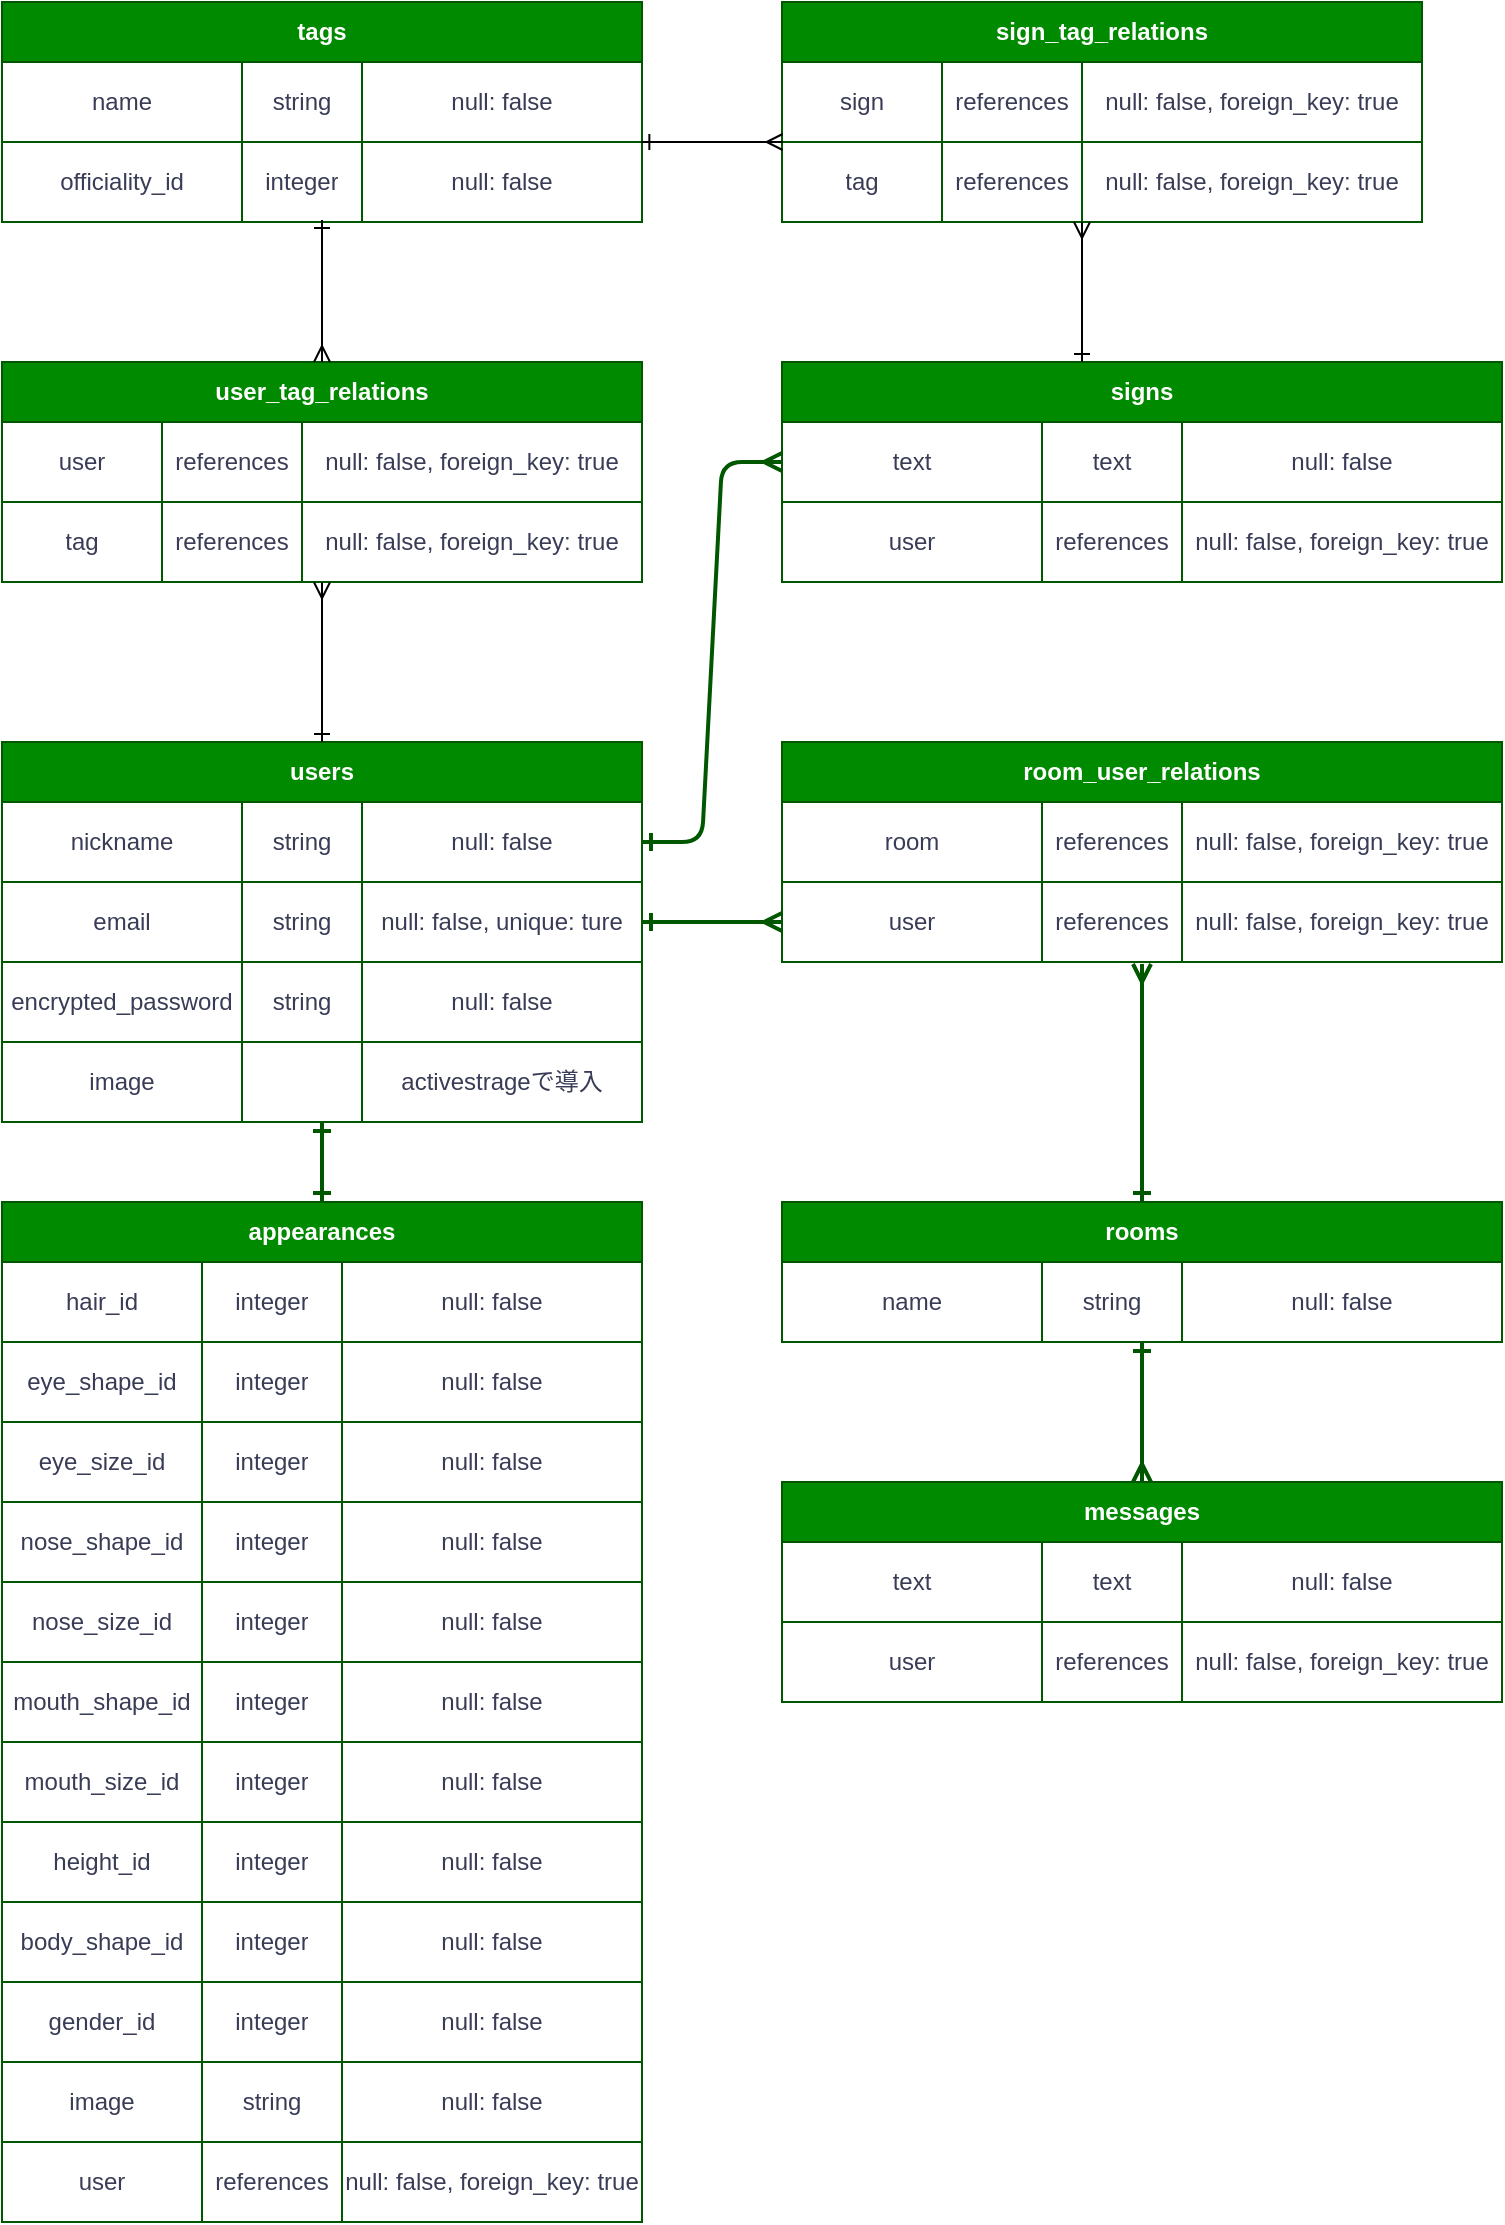<mxfile>
    <diagram id="CSPnRHxPmD9Z4rt4jlzJ" name="ページ1">
        <mxGraphModel dx="383" dy="226" grid="1" gridSize="10" guides="1" tooltips="1" connect="1" arrows="1" fold="1" page="1" pageScale="1" pageWidth="1654" pageHeight="1169" background="#FFFFFF" math="0" shadow="0">
            <root>
                <mxCell id="0"/>
                <mxCell id="1" parent="0"/>
                <mxCell id="2" value="users" style="shape=table;html=1;whiteSpace=wrap;startSize=30;container=1;collapsible=0;childLayout=tableLayout;fontStyle=1;align=center;strokeColor=#005700;fontColor=#ffffff;labelBackgroundColor=none;fillColor=#008a00;" parent="1" vertex="1">
                    <mxGeometry x="420" y="390" width="320" height="190" as="geometry"/>
                </mxCell>
                <mxCell id="3" style="shape=partialRectangle;html=1;whiteSpace=wrap;collapsible=0;dropTarget=0;pointerEvents=0;fillColor=none;top=0;left=0;bottom=0;right=0;points=[[0,0.5],[1,0.5]];portConstraint=eastwest;fontColor=#393C56;strokeColor=#E07A5F;labelBackgroundColor=none;" parent="2" vertex="1">
                    <mxGeometry y="30" width="320" height="40" as="geometry"/>
                </mxCell>
                <mxCell id="4" value="nickname" style="shape=partialRectangle;html=1;whiteSpace=wrap;connectable=0;fillColor=none;top=0;left=0;bottom=0;right=0;overflow=hidden;fontColor=#393C56;strokeColor=#E07A5F;labelBackgroundColor=none;" parent="3" vertex="1">
                    <mxGeometry width="120" height="40" as="geometry"/>
                </mxCell>
                <mxCell id="5" value="string" style="shape=partialRectangle;html=1;whiteSpace=wrap;connectable=0;fillColor=none;top=0;left=0;bottom=0;right=0;overflow=hidden;fontColor=#393C56;strokeColor=#E07A5F;labelBackgroundColor=none;" parent="3" vertex="1">
                    <mxGeometry x="120" width="60" height="40" as="geometry"/>
                </mxCell>
                <mxCell id="6" value="null: false" style="shape=partialRectangle;html=1;whiteSpace=wrap;connectable=0;fillColor=none;top=0;left=0;bottom=0;right=0;overflow=hidden;fontColor=#393C56;strokeColor=#E07A5F;labelBackgroundColor=none;" parent="3" vertex="1">
                    <mxGeometry x="180" width="140" height="40" as="geometry"/>
                </mxCell>
                <mxCell id="7" value="" style="shape=partialRectangle;html=1;whiteSpace=wrap;collapsible=0;dropTarget=0;pointerEvents=0;fillColor=none;top=0;left=0;bottom=0;right=0;points=[[0,0.5],[1,0.5]];portConstraint=eastwest;fontColor=#393C56;strokeColor=#E07A5F;labelBackgroundColor=none;" parent="2" vertex="1">
                    <mxGeometry y="70" width="320" height="40" as="geometry"/>
                </mxCell>
                <mxCell id="8" value="email" style="shape=partialRectangle;html=1;whiteSpace=wrap;connectable=0;fillColor=none;top=0;left=0;bottom=0;right=0;overflow=hidden;fontColor=#393C56;strokeColor=#E07A5F;labelBackgroundColor=none;" parent="7" vertex="1">
                    <mxGeometry width="120" height="40" as="geometry"/>
                </mxCell>
                <mxCell id="9" value="string" style="shape=partialRectangle;html=1;whiteSpace=wrap;connectable=0;fillColor=none;top=0;left=0;bottom=0;right=0;overflow=hidden;fontColor=#393C56;strokeColor=#E07A5F;labelBackgroundColor=none;" parent="7" vertex="1">
                    <mxGeometry x="120" width="60" height="40" as="geometry"/>
                </mxCell>
                <mxCell id="10" value="null: false, unique: ture" style="shape=partialRectangle;html=1;whiteSpace=wrap;connectable=0;fillColor=none;top=0;left=0;bottom=0;right=0;overflow=hidden;fontColor=#393C56;strokeColor=#E07A5F;labelBackgroundColor=none;" parent="7" vertex="1">
                    <mxGeometry x="180" width="140" height="40" as="geometry"/>
                </mxCell>
                <mxCell id="11" value="" style="shape=partialRectangle;html=1;whiteSpace=wrap;collapsible=0;dropTarget=0;pointerEvents=0;fillColor=none;top=0;left=0;bottom=0;right=0;points=[[0,0.5],[1,0.5]];portConstraint=eastwest;fontColor=#393C56;strokeColor=#E07A5F;labelBackgroundColor=none;" parent="2" vertex="1">
                    <mxGeometry y="110" width="320" height="40" as="geometry"/>
                </mxCell>
                <mxCell id="12" value="encrypted_password" style="shape=partialRectangle;html=1;whiteSpace=wrap;connectable=0;fillColor=none;top=0;left=0;bottom=0;right=0;overflow=hidden;fontColor=#393C56;strokeColor=#E07A5F;labelBackgroundColor=none;" parent="11" vertex="1">
                    <mxGeometry width="120" height="40" as="geometry"/>
                </mxCell>
                <mxCell id="13" value="string" style="shape=partialRectangle;html=1;whiteSpace=wrap;connectable=0;fillColor=none;top=0;left=0;bottom=0;right=0;overflow=hidden;fontColor=#393C56;strokeColor=#E07A5F;labelBackgroundColor=none;" parent="11" vertex="1">
                    <mxGeometry x="120" width="60" height="40" as="geometry"/>
                </mxCell>
                <mxCell id="14" value="null: false" style="shape=partialRectangle;html=1;whiteSpace=wrap;connectable=0;fillColor=none;top=0;left=0;bottom=0;right=0;overflow=hidden;fontColor=#393C56;strokeColor=#E07A5F;labelBackgroundColor=none;" parent="11" vertex="1">
                    <mxGeometry x="180" width="140" height="40" as="geometry"/>
                </mxCell>
                <mxCell id="160" style="shape=partialRectangle;html=1;whiteSpace=wrap;collapsible=0;dropTarget=0;pointerEvents=0;fillColor=none;top=0;left=0;bottom=0;right=0;points=[[0,0.5],[1,0.5]];portConstraint=eastwest;fontColor=#393C56;strokeColor=#E07A5F;labelBackgroundColor=none;" parent="2" vertex="1">
                    <mxGeometry y="150" width="320" height="40" as="geometry"/>
                </mxCell>
                <mxCell id="161" value="image" style="shape=partialRectangle;html=1;whiteSpace=wrap;connectable=0;fillColor=none;top=0;left=0;bottom=0;right=0;overflow=hidden;fontColor=#393C56;strokeColor=#E07A5F;labelBackgroundColor=none;" parent="160" vertex="1">
                    <mxGeometry width="120" height="40" as="geometry"/>
                </mxCell>
                <mxCell id="162" style="shape=partialRectangle;html=1;whiteSpace=wrap;connectable=0;fillColor=none;top=0;left=0;bottom=0;right=0;overflow=hidden;fontColor=#393C56;strokeColor=#E07A5F;labelBackgroundColor=none;" parent="160" vertex="1">
                    <mxGeometry x="120" width="60" height="40" as="geometry"/>
                </mxCell>
                <mxCell id="163" value="activestrageで導入" style="shape=partialRectangle;html=1;whiteSpace=wrap;connectable=0;fillColor=none;top=0;left=0;bottom=0;right=0;overflow=hidden;fontColor=#393C56;strokeColor=#E07A5F;labelBackgroundColor=none;" parent="160" vertex="1">
                    <mxGeometry x="180" width="140" height="40" as="geometry"/>
                </mxCell>
                <mxCell id="40" value="signs" style="shape=table;html=1;whiteSpace=wrap;startSize=30;container=1;collapsible=0;childLayout=tableLayout;fontStyle=1;align=center;strokeColor=#005700;fontColor=#ffffff;labelBackgroundColor=none;fillColor=#008a00;" parent="1" vertex="1">
                    <mxGeometry x="810" y="200" width="360" height="110.0" as="geometry"/>
                </mxCell>
                <mxCell id="69" style="shape=partialRectangle;html=1;whiteSpace=wrap;collapsible=0;dropTarget=0;pointerEvents=0;fillColor=none;top=0;left=0;bottom=0;right=0;points=[[0,0.5],[1,0.5]];portConstraint=eastwest;fontColor=#393C56;strokeColor=#E07A5F;labelBackgroundColor=none;" parent="40" vertex="1">
                    <mxGeometry y="30" width="360" height="40" as="geometry"/>
                </mxCell>
                <mxCell id="70" value="text" style="shape=partialRectangle;html=1;whiteSpace=wrap;connectable=0;fillColor=none;top=0;left=0;bottom=0;right=0;overflow=hidden;fontColor=#393C56;strokeColor=#E07A5F;labelBackgroundColor=none;" parent="69" vertex="1">
                    <mxGeometry width="130" height="40" as="geometry"/>
                </mxCell>
                <mxCell id="71" value="text" style="shape=partialRectangle;html=1;whiteSpace=wrap;connectable=0;fillColor=none;top=0;left=0;bottom=0;right=0;overflow=hidden;fontColor=#393C56;strokeColor=#E07A5F;labelBackgroundColor=none;" parent="69" vertex="1">
                    <mxGeometry x="130" width="70" height="40" as="geometry"/>
                </mxCell>
                <mxCell id="72" value="&lt;span&gt;null: false&lt;/span&gt;" style="shape=partialRectangle;html=1;whiteSpace=wrap;connectable=0;fillColor=none;top=0;left=0;bottom=0;right=0;overflow=hidden;fontColor=#393C56;strokeColor=#E07A5F;labelBackgroundColor=none;" parent="69" vertex="1">
                    <mxGeometry x="200" width="160" height="40" as="geometry"/>
                </mxCell>
                <mxCell id="147" style="shape=partialRectangle;html=1;whiteSpace=wrap;collapsible=0;dropTarget=0;pointerEvents=0;fillColor=none;top=0;left=0;bottom=0;right=0;points=[[0,0.5],[1,0.5]];portConstraint=eastwest;fontColor=#393C56;strokeColor=#E07A5F;labelBackgroundColor=none;" parent="40" vertex="1">
                    <mxGeometry y="70" width="360" height="40" as="geometry"/>
                </mxCell>
                <mxCell id="148" value="user" style="shape=partialRectangle;html=1;whiteSpace=wrap;connectable=0;fillColor=none;top=0;left=0;bottom=0;right=0;overflow=hidden;fontColor=#393C56;strokeColor=#E07A5F;labelBackgroundColor=none;" parent="147" vertex="1">
                    <mxGeometry width="130" height="40" as="geometry"/>
                </mxCell>
                <mxCell id="149" value="references" style="shape=partialRectangle;html=1;whiteSpace=wrap;connectable=0;fillColor=none;top=0;left=0;bottom=0;right=0;overflow=hidden;fontColor=#393C56;strokeColor=#E07A5F;labelBackgroundColor=none;" parent="147" vertex="1">
                    <mxGeometry x="130" width="70" height="40" as="geometry"/>
                </mxCell>
                <mxCell id="150" value="null: false, foreign_key: true" style="shape=partialRectangle;html=1;whiteSpace=wrap;connectable=0;fillColor=none;top=0;left=0;bottom=0;right=0;overflow=hidden;fontColor=#393C56;strokeColor=#E07A5F;labelBackgroundColor=none;" parent="147" vertex="1">
                    <mxGeometry x="200" width="160" height="40" as="geometry"/>
                </mxCell>
                <mxCell id="156" value="" style="edgeStyle=entityRelationEdgeStyle;fontSize=12;html=1;endArrow=ERmany;fontColor=#000000;strokeColor=#005700;fillColor=#008a00;strokeWidth=2;startArrow=ERone;startFill=0;entryX=0;entryY=0.5;entryDx=0;entryDy=0;exitX=1;exitY=0.5;exitDx=0;exitDy=0;" parent="1" source="3" target="69" edge="1">
                    <mxGeometry width="100" height="100" relative="1" as="geometry">
                        <mxPoint x="739" y="270" as="sourcePoint"/>
                        <mxPoint x="820" y="270" as="targetPoint"/>
                    </mxGeometry>
                </mxCell>
                <mxCell id="157" value="" style="fontSize=12;html=1;endArrow=ERone;fontColor=#000000;fillColor=#008a00;strokeWidth=2;startArrow=ERone;startFill=0;strokeColor=#005700;exitX=0.5;exitY=1;exitDx=0;exitDy=0;endFill=0;entryX=0.5;entryY=0;entryDx=0;entryDy=0;" parent="1" source="2" target="288" edge="1">
                    <mxGeometry width="100" height="100" relative="1" as="geometry">
                        <mxPoint x="580" y="560" as="sourcePoint"/>
                        <mxPoint x="580" y="600" as="targetPoint"/>
                    </mxGeometry>
                </mxCell>
                <mxCell id="246" value="tags" style="shape=table;html=1;whiteSpace=wrap;startSize=30;container=1;collapsible=0;childLayout=tableLayout;fontStyle=1;align=center;strokeColor=#005700;fontColor=#ffffff;labelBackgroundColor=none;fillColor=#008a00;" parent="1" vertex="1">
                    <mxGeometry x="420" y="20" width="320" height="110" as="geometry"/>
                </mxCell>
                <mxCell id="247" style="shape=partialRectangle;html=1;whiteSpace=wrap;collapsible=0;dropTarget=0;pointerEvents=0;fillColor=none;top=0;left=0;bottom=0;right=0;points=[[0,0.5],[1,0.5]];portConstraint=eastwest;fontColor=#393C56;strokeColor=#E07A5F;labelBackgroundColor=none;" parent="246" vertex="1">
                    <mxGeometry y="30" width="320" height="40" as="geometry"/>
                </mxCell>
                <mxCell id="248" value="name" style="shape=partialRectangle;html=1;whiteSpace=wrap;connectable=0;fillColor=none;top=0;left=0;bottom=0;right=0;overflow=hidden;fontColor=#393C56;strokeColor=#E07A5F;labelBackgroundColor=none;" parent="247" vertex="1">
                    <mxGeometry width="120" height="40" as="geometry"/>
                </mxCell>
                <mxCell id="249" value="string" style="shape=partialRectangle;html=1;whiteSpace=wrap;connectable=0;fillColor=none;top=0;left=0;bottom=0;right=0;overflow=hidden;fontColor=#393C56;strokeColor=#E07A5F;labelBackgroundColor=none;" parent="247" vertex="1">
                    <mxGeometry x="120" width="60" height="40" as="geometry"/>
                </mxCell>
                <mxCell id="250" value="null: false" style="shape=partialRectangle;html=1;whiteSpace=wrap;connectable=0;fillColor=none;top=0;left=0;bottom=0;right=0;overflow=hidden;fontColor=#393C56;strokeColor=#E07A5F;labelBackgroundColor=none;" parent="247" vertex="1">
                    <mxGeometry x="180" width="140" height="40" as="geometry"/>
                </mxCell>
                <mxCell id="251" value="" style="shape=partialRectangle;html=1;whiteSpace=wrap;collapsible=0;dropTarget=0;pointerEvents=0;fillColor=none;top=0;left=0;bottom=0;right=0;points=[[0,0.5],[1,0.5]];portConstraint=eastwest;fontColor=#393C56;strokeColor=#E07A5F;labelBackgroundColor=none;" parent="246" vertex="1">
                    <mxGeometry y="70" width="320" height="40" as="geometry"/>
                </mxCell>
                <mxCell id="252" value="officiality_id" style="shape=partialRectangle;html=1;whiteSpace=wrap;connectable=0;fillColor=none;top=0;left=0;bottom=0;right=0;overflow=hidden;fontColor=#393C56;strokeColor=#E07A5F;labelBackgroundColor=none;" parent="251" vertex="1">
                    <mxGeometry width="120" height="40" as="geometry"/>
                </mxCell>
                <mxCell id="253" value="integer" style="shape=partialRectangle;html=1;whiteSpace=wrap;connectable=0;fillColor=none;top=0;left=0;bottom=0;right=0;overflow=hidden;fontColor=#393C56;strokeColor=#E07A5F;labelBackgroundColor=none;" parent="251" vertex="1">
                    <mxGeometry x="120" width="60" height="40" as="geometry"/>
                </mxCell>
                <mxCell id="254" value="null: false" style="shape=partialRectangle;html=1;whiteSpace=wrap;connectable=0;fillColor=none;top=0;left=0;bottom=0;right=0;overflow=hidden;fontColor=#393C56;strokeColor=#E07A5F;labelBackgroundColor=none;" parent="251" vertex="1">
                    <mxGeometry x="180" width="140" height="40" as="geometry"/>
                </mxCell>
                <mxCell id="263" value="user_tag_relations" style="shape=table;html=1;whiteSpace=wrap;startSize=30;container=1;collapsible=0;childLayout=tableLayout;fontStyle=1;align=center;strokeColor=#005700;fontColor=#ffffff;labelBackgroundColor=none;fillColor=#008a00;" parent="1" vertex="1">
                    <mxGeometry x="420" y="200" width="320" height="110" as="geometry"/>
                </mxCell>
                <mxCell id="264" style="shape=partialRectangle;html=1;whiteSpace=wrap;collapsible=0;dropTarget=0;pointerEvents=0;fillColor=none;top=0;left=0;bottom=0;right=0;points=[[0,0.5],[1,0.5]];portConstraint=eastwest;fontColor=#393C56;strokeColor=#E07A5F;labelBackgroundColor=none;" parent="263" vertex="1">
                    <mxGeometry y="30" width="320" height="40" as="geometry"/>
                </mxCell>
                <mxCell id="265" value="user" style="shape=partialRectangle;html=1;whiteSpace=wrap;connectable=0;fillColor=none;top=0;left=0;bottom=0;right=0;overflow=hidden;fontColor=#393C56;strokeColor=#E07A5F;labelBackgroundColor=none;" parent="264" vertex="1">
                    <mxGeometry width="80" height="40" as="geometry"/>
                </mxCell>
                <mxCell id="266" value="references" style="shape=partialRectangle;html=1;whiteSpace=wrap;connectable=0;fillColor=none;top=0;left=0;bottom=0;right=0;overflow=hidden;fontColor=#393C56;strokeColor=#E07A5F;labelBackgroundColor=none;" parent="264" vertex="1">
                    <mxGeometry x="80" width="70" height="40" as="geometry"/>
                </mxCell>
                <mxCell id="267" value="null: false, foreign_key: true" style="shape=partialRectangle;html=1;whiteSpace=wrap;connectable=0;fillColor=none;top=0;left=0;bottom=0;right=0;overflow=hidden;fontColor=#393C56;strokeColor=#E07A5F;labelBackgroundColor=none;" parent="264" vertex="1">
                    <mxGeometry x="150" width="170" height="40" as="geometry"/>
                </mxCell>
                <mxCell id="268" value="" style="shape=partialRectangle;html=1;whiteSpace=wrap;collapsible=0;dropTarget=0;pointerEvents=0;fillColor=none;top=0;left=0;bottom=0;right=0;points=[[0,0.5],[1,0.5]];portConstraint=eastwest;fontColor=#393C56;strokeColor=#E07A5F;labelBackgroundColor=none;" parent="263" vertex="1">
                    <mxGeometry y="70" width="320" height="40" as="geometry"/>
                </mxCell>
                <mxCell id="269" value="tag" style="shape=partialRectangle;html=1;whiteSpace=wrap;connectable=0;fillColor=none;top=0;left=0;bottom=0;right=0;overflow=hidden;fontColor=#393C56;strokeColor=#E07A5F;labelBackgroundColor=none;" parent="268" vertex="1">
                    <mxGeometry width="80" height="40" as="geometry"/>
                </mxCell>
                <mxCell id="270" value="references" style="shape=partialRectangle;html=1;whiteSpace=wrap;connectable=0;fillColor=none;top=0;left=0;bottom=0;right=0;overflow=hidden;fontColor=#393C56;strokeColor=#E07A5F;labelBackgroundColor=none;" parent="268" vertex="1">
                    <mxGeometry x="80" width="70" height="40" as="geometry"/>
                </mxCell>
                <mxCell id="271" value="null: false, foreign_key: true" style="shape=partialRectangle;html=1;whiteSpace=wrap;connectable=0;fillColor=none;top=0;left=0;bottom=0;right=0;overflow=hidden;fontColor=#393C56;strokeColor=#E07A5F;labelBackgroundColor=none;" parent="268" vertex="1">
                    <mxGeometry x="150" width="170" height="40" as="geometry"/>
                </mxCell>
                <mxCell id="273" value="" style="fontSize=12;html=1;endArrow=ERone;entryX=0.5;entryY=0.975;entryDx=0;entryDy=0;entryPerimeter=0;exitX=0.5;exitY=0;exitDx=0;exitDy=0;strokeColor=#000000;startArrow=ERmany;startFill=0;endFill=0;" parent="1" source="263" target="251" edge="1">
                    <mxGeometry width="100" height="100" relative="1" as="geometry">
                        <mxPoint x="840" y="430" as="sourcePoint"/>
                        <mxPoint x="940" y="330" as="targetPoint"/>
                        <Array as="points"/>
                    </mxGeometry>
                </mxCell>
                <mxCell id="274" value="" style="fontSize=12;html=1;endArrow=ERmany;strokeColor=#000000;startArrow=ERone;startFill=0;entryX=0.5;entryY=1.004;entryDx=0;entryDy=0;entryPerimeter=0;exitX=0.5;exitY=0;exitDx=0;exitDy=0;" parent="1" source="2" target="268" edge="1">
                    <mxGeometry width="100" height="100" relative="1" as="geometry">
                        <mxPoint x="568" y="388" as="sourcePoint"/>
                        <mxPoint x="570" y="310" as="targetPoint"/>
                    </mxGeometry>
                </mxCell>
                <mxCell id="276" value="sign_tag_relations" style="shape=table;html=1;whiteSpace=wrap;startSize=30;container=1;collapsible=0;childLayout=tableLayout;fontStyle=1;align=center;strokeColor=#005700;fontColor=#ffffff;labelBackgroundColor=none;fillColor=#008a00;" parent="1" vertex="1">
                    <mxGeometry x="810" y="20" width="320" height="110" as="geometry"/>
                </mxCell>
                <mxCell id="277" style="shape=partialRectangle;html=1;whiteSpace=wrap;collapsible=0;dropTarget=0;pointerEvents=0;fillColor=none;top=0;left=0;bottom=0;right=0;points=[[0,0.5],[1,0.5]];portConstraint=eastwest;fontColor=#393C56;strokeColor=#E07A5F;labelBackgroundColor=none;" parent="276" vertex="1">
                    <mxGeometry y="30" width="320" height="40" as="geometry"/>
                </mxCell>
                <mxCell id="278" value="sign" style="shape=partialRectangle;html=1;whiteSpace=wrap;connectable=0;fillColor=none;top=0;left=0;bottom=0;right=0;overflow=hidden;fontColor=#393C56;strokeColor=#E07A5F;labelBackgroundColor=none;" parent="277" vertex="1">
                    <mxGeometry width="80" height="40" as="geometry"/>
                </mxCell>
                <mxCell id="279" value="references" style="shape=partialRectangle;html=1;whiteSpace=wrap;connectable=0;fillColor=none;top=0;left=0;bottom=0;right=0;overflow=hidden;fontColor=#393C56;strokeColor=#E07A5F;labelBackgroundColor=none;" parent="277" vertex="1">
                    <mxGeometry x="80" width="70" height="40" as="geometry"/>
                </mxCell>
                <mxCell id="280" value="null: false, foreign_key: true" style="shape=partialRectangle;html=1;whiteSpace=wrap;connectable=0;fillColor=none;top=0;left=0;bottom=0;right=0;overflow=hidden;fontColor=#393C56;strokeColor=#E07A5F;labelBackgroundColor=none;" parent="277" vertex="1">
                    <mxGeometry x="150" width="170" height="40" as="geometry"/>
                </mxCell>
                <mxCell id="281" value="" style="shape=partialRectangle;html=1;whiteSpace=wrap;collapsible=0;dropTarget=0;pointerEvents=0;fillColor=none;top=0;left=0;bottom=0;right=0;points=[[0,0.5],[1,0.5]];portConstraint=eastwest;fontColor=#393C56;strokeColor=#E07A5F;labelBackgroundColor=none;" parent="276" vertex="1">
                    <mxGeometry y="70" width="320" height="40" as="geometry"/>
                </mxCell>
                <mxCell id="282" value="tag" style="shape=partialRectangle;html=1;whiteSpace=wrap;connectable=0;fillColor=none;top=0;left=0;bottom=0;right=0;overflow=hidden;fontColor=#393C56;strokeColor=#E07A5F;labelBackgroundColor=none;" parent="281" vertex="1">
                    <mxGeometry width="80" height="40" as="geometry"/>
                </mxCell>
                <mxCell id="283" value="references" style="shape=partialRectangle;html=1;whiteSpace=wrap;connectable=0;fillColor=none;top=0;left=0;bottom=0;right=0;overflow=hidden;fontColor=#393C56;strokeColor=#E07A5F;labelBackgroundColor=none;" parent="281" vertex="1">
                    <mxGeometry x="80" width="70" height="40" as="geometry"/>
                </mxCell>
                <mxCell id="284" value="null: false, foreign_key: true" style="shape=partialRectangle;html=1;whiteSpace=wrap;connectable=0;fillColor=none;top=0;left=0;bottom=0;right=0;overflow=hidden;fontColor=#393C56;strokeColor=#E07A5F;labelBackgroundColor=none;" parent="281" vertex="1">
                    <mxGeometry x="150" width="170" height="40" as="geometry"/>
                </mxCell>
                <mxCell id="286" value="" style="fontSize=12;html=1;endArrow=ERmany;strokeColor=#000000;startArrow=ERone;startFill=0;entryX=0.5;entryY=1.004;entryDx=0;entryDy=0;entryPerimeter=0;" parent="1" edge="1">
                    <mxGeometry width="100" height="100" relative="1" as="geometry">
                        <mxPoint x="960" y="200" as="sourcePoint"/>
                        <mxPoint x="960" y="130.0" as="targetPoint"/>
                    </mxGeometry>
                </mxCell>
                <mxCell id="287" value="" style="fontSize=12;html=1;endArrow=ERmany;strokeColor=#000000;startArrow=ERone;startFill=0;entryX=0.001;entryY=0;entryDx=0;entryDy=0;entryPerimeter=0;exitX=0.999;exitY=0;exitDx=0;exitDy=0;exitPerimeter=0;" parent="1" source="251" target="281" edge="1">
                    <mxGeometry width="100" height="100" relative="1" as="geometry">
                        <mxPoint x="770" y="120" as="sourcePoint"/>
                        <mxPoint x="770" y="50.0" as="targetPoint"/>
                        <Array as="points">
                            <mxPoint x="760" y="90"/>
                        </Array>
                    </mxGeometry>
                </mxCell>
                <mxCell id="288" value="appearances" style="shape=table;html=1;whiteSpace=wrap;startSize=30;container=1;collapsible=0;childLayout=tableLayout;fontStyle=1;align=center;strokeColor=#005700;fontColor=#ffffff;labelBackgroundColor=none;fillColor=#008a00;" parent="1" vertex="1">
                    <mxGeometry x="420" y="620" width="320" height="510" as="geometry"/>
                </mxCell>
                <mxCell id="289" style="shape=partialRectangle;html=1;whiteSpace=wrap;collapsible=0;dropTarget=0;pointerEvents=0;fillColor=none;top=0;left=0;bottom=0;right=0;points=[[0,0.5],[1,0.5]];portConstraint=eastwest;fontColor=#393C56;strokeColor=#E07A5F;labelBackgroundColor=none;" parent="288" vertex="1">
                    <mxGeometry y="30" width="320" height="40" as="geometry"/>
                </mxCell>
                <mxCell id="290" value="hair_id" style="shape=partialRectangle;html=1;whiteSpace=wrap;connectable=0;fillColor=none;top=0;left=0;bottom=0;right=0;overflow=hidden;fontColor=#393C56;strokeColor=#E07A5F;labelBackgroundColor=none;" parent="289" vertex="1">
                    <mxGeometry width="100" height="40" as="geometry"/>
                </mxCell>
                <mxCell id="291" value="integer" style="shape=partialRectangle;html=1;whiteSpace=wrap;connectable=0;fillColor=none;top=0;left=0;bottom=0;right=0;overflow=hidden;fontColor=#393C56;strokeColor=#E07A5F;labelBackgroundColor=none;" parent="289" vertex="1">
                    <mxGeometry x="100" width="70" height="40" as="geometry"/>
                </mxCell>
                <mxCell id="292" value="null: false" style="shape=partialRectangle;html=1;whiteSpace=wrap;connectable=0;fillColor=none;top=0;left=0;bottom=0;right=0;overflow=hidden;fontColor=#393C56;strokeColor=#E07A5F;labelBackgroundColor=none;" parent="289" vertex="1">
                    <mxGeometry x="170" width="150" height="40" as="geometry"/>
                </mxCell>
                <mxCell id="293" value="" style="shape=partialRectangle;html=1;whiteSpace=wrap;collapsible=0;dropTarget=0;pointerEvents=0;fillColor=none;top=0;left=0;bottom=0;right=0;points=[[0,0.5],[1,0.5]];portConstraint=eastwest;fontColor=#393C56;strokeColor=#E07A5F;labelBackgroundColor=none;" parent="288" vertex="1">
                    <mxGeometry y="70" width="320" height="40" as="geometry"/>
                </mxCell>
                <mxCell id="294" value="eye_shape_id" style="shape=partialRectangle;html=1;whiteSpace=wrap;connectable=0;fillColor=none;top=0;left=0;bottom=0;right=0;overflow=hidden;fontColor=#393C56;strokeColor=#E07A5F;labelBackgroundColor=none;" parent="293" vertex="1">
                    <mxGeometry width="100" height="40" as="geometry"/>
                </mxCell>
                <mxCell id="295" value="integer" style="shape=partialRectangle;html=1;whiteSpace=wrap;connectable=0;fillColor=none;top=0;left=0;bottom=0;right=0;overflow=hidden;fontColor=#393C56;strokeColor=#E07A5F;labelBackgroundColor=none;" parent="293" vertex="1">
                    <mxGeometry x="100" width="70" height="40" as="geometry"/>
                </mxCell>
                <mxCell id="296" value="null: false" style="shape=partialRectangle;html=1;whiteSpace=wrap;connectable=0;fillColor=none;top=0;left=0;bottom=0;right=0;overflow=hidden;fontColor=#393C56;strokeColor=#E07A5F;labelBackgroundColor=none;" parent="293" vertex="1">
                    <mxGeometry x="170" width="150" height="40" as="geometry"/>
                </mxCell>
                <mxCell id="297" value="" style="shape=partialRectangle;html=1;whiteSpace=wrap;collapsible=0;dropTarget=0;pointerEvents=0;fillColor=none;top=0;left=0;bottom=0;right=0;points=[[0,0.5],[1,0.5]];portConstraint=eastwest;fontColor=#393C56;strokeColor=#E07A5F;labelBackgroundColor=none;" parent="288" vertex="1">
                    <mxGeometry y="110" width="320" height="40" as="geometry"/>
                </mxCell>
                <mxCell id="298" value="eye_size_id" style="shape=partialRectangle;html=1;whiteSpace=wrap;connectable=0;fillColor=none;top=0;left=0;bottom=0;right=0;overflow=hidden;fontColor=#393C56;strokeColor=#E07A5F;labelBackgroundColor=none;" parent="297" vertex="1">
                    <mxGeometry width="100" height="40" as="geometry"/>
                </mxCell>
                <mxCell id="299" value="integer" style="shape=partialRectangle;html=1;whiteSpace=wrap;connectable=0;fillColor=none;top=0;left=0;bottom=0;right=0;overflow=hidden;fontColor=#393C56;strokeColor=#E07A5F;labelBackgroundColor=none;" parent="297" vertex="1">
                    <mxGeometry x="100" width="70" height="40" as="geometry"/>
                </mxCell>
                <mxCell id="300" value="null: false" style="shape=partialRectangle;html=1;whiteSpace=wrap;connectable=0;fillColor=none;top=0;left=0;bottom=0;right=0;overflow=hidden;fontColor=#393C56;strokeColor=#E07A5F;labelBackgroundColor=none;" parent="297" vertex="1">
                    <mxGeometry x="170" width="150" height="40" as="geometry"/>
                </mxCell>
                <mxCell id="305" style="shape=partialRectangle;html=1;whiteSpace=wrap;collapsible=0;dropTarget=0;pointerEvents=0;fillColor=none;top=0;left=0;bottom=0;right=0;points=[[0,0.5],[1,0.5]];portConstraint=eastwest;fontColor=#393C56;strokeColor=#E07A5F;labelBackgroundColor=none;" parent="288" vertex="1">
                    <mxGeometry y="150" width="320" height="40" as="geometry"/>
                </mxCell>
                <mxCell id="306" value="nose_shape_id" style="shape=partialRectangle;html=1;whiteSpace=wrap;connectable=0;fillColor=none;top=0;left=0;bottom=0;right=0;overflow=hidden;fontColor=#393C56;strokeColor=#E07A5F;labelBackgroundColor=none;" parent="305" vertex="1">
                    <mxGeometry width="100" height="40" as="geometry"/>
                </mxCell>
                <mxCell id="307" value="&lt;span&gt;integer&lt;/span&gt;" style="shape=partialRectangle;html=1;whiteSpace=wrap;connectable=0;fillColor=none;top=0;left=0;bottom=0;right=0;overflow=hidden;fontColor=#393C56;strokeColor=#E07A5F;labelBackgroundColor=none;" parent="305" vertex="1">
                    <mxGeometry x="100" width="70" height="40" as="geometry"/>
                </mxCell>
                <mxCell id="308" value="&lt;span&gt;null: false&lt;/span&gt;" style="shape=partialRectangle;html=1;whiteSpace=wrap;connectable=0;fillColor=none;top=0;left=0;bottom=0;right=0;overflow=hidden;fontColor=#393C56;strokeColor=#E07A5F;labelBackgroundColor=none;" parent="305" vertex="1">
                    <mxGeometry x="170" width="150" height="40" as="geometry"/>
                </mxCell>
                <mxCell id="309" style="shape=partialRectangle;html=1;whiteSpace=wrap;collapsible=0;dropTarget=0;pointerEvents=0;fillColor=none;top=0;left=0;bottom=0;right=0;points=[[0,0.5],[1,0.5]];portConstraint=eastwest;fontColor=#393C56;strokeColor=#E07A5F;labelBackgroundColor=none;" parent="288" vertex="1">
                    <mxGeometry y="190" width="320" height="40" as="geometry"/>
                </mxCell>
                <mxCell id="310" value="nose_size_id" style="shape=partialRectangle;html=1;whiteSpace=wrap;connectable=0;fillColor=none;top=0;left=0;bottom=0;right=0;overflow=hidden;fontColor=#393C56;strokeColor=#E07A5F;labelBackgroundColor=none;" parent="309" vertex="1">
                    <mxGeometry width="100" height="40" as="geometry"/>
                </mxCell>
                <mxCell id="311" value="&lt;span&gt;integer&lt;/span&gt;" style="shape=partialRectangle;html=1;whiteSpace=wrap;connectable=0;fillColor=none;top=0;left=0;bottom=0;right=0;overflow=hidden;fontColor=#393C56;strokeColor=#E07A5F;labelBackgroundColor=none;" parent="309" vertex="1">
                    <mxGeometry x="100" width="70" height="40" as="geometry"/>
                </mxCell>
                <mxCell id="312" value="&lt;span&gt;null: false&lt;/span&gt;" style="shape=partialRectangle;html=1;whiteSpace=wrap;connectable=0;fillColor=none;top=0;left=0;bottom=0;right=0;overflow=hidden;fontColor=#393C56;strokeColor=#E07A5F;labelBackgroundColor=none;" parent="309" vertex="1">
                    <mxGeometry x="170" width="150" height="40" as="geometry"/>
                </mxCell>
                <mxCell id="317" style="shape=partialRectangle;html=1;whiteSpace=wrap;collapsible=0;dropTarget=0;pointerEvents=0;fillColor=none;top=0;left=0;bottom=0;right=0;points=[[0,0.5],[1,0.5]];portConstraint=eastwest;fontColor=#393C56;strokeColor=#E07A5F;labelBackgroundColor=none;" parent="288" vertex="1">
                    <mxGeometry y="230" width="320" height="40" as="geometry"/>
                </mxCell>
                <mxCell id="318" value="mouth_shape_id" style="shape=partialRectangle;html=1;whiteSpace=wrap;connectable=0;fillColor=none;top=0;left=0;bottom=0;right=0;overflow=hidden;fontColor=#393C56;strokeColor=#E07A5F;labelBackgroundColor=none;" parent="317" vertex="1">
                    <mxGeometry width="100" height="40" as="geometry"/>
                </mxCell>
                <mxCell id="319" value="&lt;span&gt;integer&lt;/span&gt;" style="shape=partialRectangle;html=1;whiteSpace=wrap;connectable=0;fillColor=none;top=0;left=0;bottom=0;right=0;overflow=hidden;fontColor=#393C56;strokeColor=#E07A5F;labelBackgroundColor=none;" parent="317" vertex="1">
                    <mxGeometry x="100" width="70" height="40" as="geometry"/>
                </mxCell>
                <mxCell id="320" value="&lt;span&gt;null: false&lt;/span&gt;" style="shape=partialRectangle;html=1;whiteSpace=wrap;connectable=0;fillColor=none;top=0;left=0;bottom=0;right=0;overflow=hidden;fontColor=#393C56;strokeColor=#E07A5F;labelBackgroundColor=none;" parent="317" vertex="1">
                    <mxGeometry x="170" width="150" height="40" as="geometry"/>
                </mxCell>
                <mxCell id="301" style="shape=partialRectangle;html=1;whiteSpace=wrap;collapsible=0;dropTarget=0;pointerEvents=0;fillColor=none;top=0;left=0;bottom=0;right=0;points=[[0,0.5],[1,0.5]];portConstraint=eastwest;fontColor=#393C56;strokeColor=#E07A5F;labelBackgroundColor=none;" parent="288" vertex="1">
                    <mxGeometry y="270" width="320" height="40" as="geometry"/>
                </mxCell>
                <mxCell id="302" value="mouth_size_id" style="shape=partialRectangle;html=1;whiteSpace=wrap;connectable=0;fillColor=none;top=0;left=0;bottom=0;right=0;overflow=hidden;fontColor=#393C56;strokeColor=#E07A5F;labelBackgroundColor=none;" parent="301" vertex="1">
                    <mxGeometry width="100" height="40" as="geometry"/>
                </mxCell>
                <mxCell id="303" value="&lt;span&gt;integer&lt;/span&gt;" style="shape=partialRectangle;html=1;whiteSpace=wrap;connectable=0;fillColor=none;top=0;left=0;bottom=0;right=0;overflow=hidden;fontColor=#393C56;strokeColor=#E07A5F;labelBackgroundColor=none;" parent="301" vertex="1">
                    <mxGeometry x="100" width="70" height="40" as="geometry"/>
                </mxCell>
                <mxCell id="304" value="&lt;span&gt;null: false&lt;/span&gt;" style="shape=partialRectangle;html=1;whiteSpace=wrap;connectable=0;fillColor=none;top=0;left=0;bottom=0;right=0;overflow=hidden;fontColor=#393C56;strokeColor=#E07A5F;labelBackgroundColor=none;" parent="301" vertex="1">
                    <mxGeometry x="170" width="150" height="40" as="geometry"/>
                </mxCell>
                <mxCell id="321" style="shape=partialRectangle;html=1;whiteSpace=wrap;collapsible=0;dropTarget=0;pointerEvents=0;fillColor=none;top=0;left=0;bottom=0;right=0;points=[[0,0.5],[1,0.5]];portConstraint=eastwest;fontColor=#393C56;strokeColor=#E07A5F;labelBackgroundColor=none;" parent="288" vertex="1">
                    <mxGeometry y="310" width="320" height="40" as="geometry"/>
                </mxCell>
                <mxCell id="322" value="height_id" style="shape=partialRectangle;html=1;whiteSpace=wrap;connectable=0;fillColor=none;top=0;left=0;bottom=0;right=0;overflow=hidden;fontColor=#393C56;strokeColor=#E07A5F;labelBackgroundColor=none;" parent="321" vertex="1">
                    <mxGeometry width="100" height="40" as="geometry"/>
                </mxCell>
                <mxCell id="323" value="&lt;span&gt;integer&lt;/span&gt;" style="shape=partialRectangle;html=1;whiteSpace=wrap;connectable=0;fillColor=none;top=0;left=0;bottom=0;right=0;overflow=hidden;fontColor=#393C56;strokeColor=#E07A5F;labelBackgroundColor=none;" parent="321" vertex="1">
                    <mxGeometry x="100" width="70" height="40" as="geometry"/>
                </mxCell>
                <mxCell id="324" value="&lt;span&gt;null: false&lt;/span&gt;" style="shape=partialRectangle;html=1;whiteSpace=wrap;connectable=0;fillColor=none;top=0;left=0;bottom=0;right=0;overflow=hidden;fontColor=#393C56;strokeColor=#E07A5F;labelBackgroundColor=none;" parent="321" vertex="1">
                    <mxGeometry x="170" width="150" height="40" as="geometry"/>
                </mxCell>
                <mxCell id="313" style="shape=partialRectangle;html=1;whiteSpace=wrap;collapsible=0;dropTarget=0;pointerEvents=0;fillColor=none;top=0;left=0;bottom=0;right=0;points=[[0,0.5],[1,0.5]];portConstraint=eastwest;fontColor=#393C56;strokeColor=#E07A5F;labelBackgroundColor=none;" parent="288" vertex="1">
                    <mxGeometry y="350" width="320" height="40" as="geometry"/>
                </mxCell>
                <mxCell id="314" value="body_shape_id" style="shape=partialRectangle;html=1;whiteSpace=wrap;connectable=0;fillColor=none;top=0;left=0;bottom=0;right=0;overflow=hidden;fontColor=#393C56;strokeColor=#E07A5F;labelBackgroundColor=none;" parent="313" vertex="1">
                    <mxGeometry width="100" height="40" as="geometry"/>
                </mxCell>
                <mxCell id="315" value="&lt;span&gt;integer&lt;/span&gt;" style="shape=partialRectangle;html=1;whiteSpace=wrap;connectable=0;fillColor=none;top=0;left=0;bottom=0;right=0;overflow=hidden;fontColor=#393C56;strokeColor=#E07A5F;labelBackgroundColor=none;" parent="313" vertex="1">
                    <mxGeometry x="100" width="70" height="40" as="geometry"/>
                </mxCell>
                <mxCell id="316" value="&lt;span&gt;null: false&lt;/span&gt;" style="shape=partialRectangle;html=1;whiteSpace=wrap;connectable=0;fillColor=none;top=0;left=0;bottom=0;right=0;overflow=hidden;fontColor=#393C56;strokeColor=#E07A5F;labelBackgroundColor=none;" parent="313" vertex="1">
                    <mxGeometry x="170" width="150" height="40" as="geometry"/>
                </mxCell>
                <mxCell id="325" style="shape=partialRectangle;html=1;whiteSpace=wrap;collapsible=0;dropTarget=0;pointerEvents=0;fillColor=none;top=0;left=0;bottom=0;right=0;points=[[0,0.5],[1,0.5]];portConstraint=eastwest;fontColor=#393C56;strokeColor=#E07A5F;labelBackgroundColor=none;" parent="288" vertex="1">
                    <mxGeometry y="390" width="320" height="40" as="geometry"/>
                </mxCell>
                <mxCell id="326" value="gender_id" style="shape=partialRectangle;html=1;whiteSpace=wrap;connectable=0;fillColor=none;top=0;left=0;bottom=0;right=0;overflow=hidden;fontColor=#393C56;strokeColor=#E07A5F;labelBackgroundColor=none;" parent="325" vertex="1">
                    <mxGeometry width="100" height="40" as="geometry"/>
                </mxCell>
                <mxCell id="327" value="&lt;span&gt;integer&lt;/span&gt;" style="shape=partialRectangle;html=1;whiteSpace=wrap;connectable=0;fillColor=none;top=0;left=0;bottom=0;right=0;overflow=hidden;fontColor=#393C56;strokeColor=#E07A5F;labelBackgroundColor=none;" parent="325" vertex="1">
                    <mxGeometry x="100" width="70" height="40" as="geometry"/>
                </mxCell>
                <mxCell id="328" value="&lt;span&gt;null: false&lt;/span&gt;" style="shape=partialRectangle;html=1;whiteSpace=wrap;connectable=0;fillColor=none;top=0;left=0;bottom=0;right=0;overflow=hidden;fontColor=#393C56;strokeColor=#E07A5F;labelBackgroundColor=none;" parent="325" vertex="1">
                    <mxGeometry x="170" width="150" height="40" as="geometry"/>
                </mxCell>
                <mxCell id="329" style="shape=partialRectangle;html=1;whiteSpace=wrap;collapsible=0;dropTarget=0;pointerEvents=0;fillColor=none;top=0;left=0;bottom=0;right=0;points=[[0,0.5],[1,0.5]];portConstraint=eastwest;fontColor=#393C56;strokeColor=#E07A5F;labelBackgroundColor=none;" parent="288" vertex="1">
                    <mxGeometry y="430" width="320" height="40" as="geometry"/>
                </mxCell>
                <mxCell id="330" value="image" style="shape=partialRectangle;html=1;whiteSpace=wrap;connectable=0;fillColor=none;top=0;left=0;bottom=0;right=0;overflow=hidden;fontColor=#393C56;strokeColor=#E07A5F;labelBackgroundColor=none;" parent="329" vertex="1">
                    <mxGeometry width="100" height="40" as="geometry"/>
                </mxCell>
                <mxCell id="331" value="string" style="shape=partialRectangle;html=1;whiteSpace=wrap;connectable=0;fillColor=none;top=0;left=0;bottom=0;right=0;overflow=hidden;fontColor=#393C56;strokeColor=#E07A5F;labelBackgroundColor=none;" parent="329" vertex="1">
                    <mxGeometry x="100" width="70" height="40" as="geometry"/>
                </mxCell>
                <mxCell id="332" value="null: false" style="shape=partialRectangle;html=1;whiteSpace=wrap;connectable=0;fillColor=none;top=0;left=0;bottom=0;right=0;overflow=hidden;fontColor=#393C56;strokeColor=#E07A5F;labelBackgroundColor=none;" parent="329" vertex="1">
                    <mxGeometry x="170" width="150" height="40" as="geometry"/>
                </mxCell>
                <mxCell id="333" style="shape=partialRectangle;html=1;whiteSpace=wrap;collapsible=0;dropTarget=0;pointerEvents=0;fillColor=none;top=0;left=0;bottom=0;right=0;points=[[0,0.5],[1,0.5]];portConstraint=eastwest;fontColor=#393C56;strokeColor=#E07A5F;labelBackgroundColor=none;" parent="288" vertex="1">
                    <mxGeometry y="470" width="320" height="40" as="geometry"/>
                </mxCell>
                <mxCell id="334" value="user" style="shape=partialRectangle;html=1;whiteSpace=wrap;connectable=0;fillColor=none;top=0;left=0;bottom=0;right=0;overflow=hidden;fontColor=#393C56;strokeColor=#E07A5F;labelBackgroundColor=none;" parent="333" vertex="1">
                    <mxGeometry width="100" height="40" as="geometry"/>
                </mxCell>
                <mxCell id="335" value="references" style="shape=partialRectangle;html=1;whiteSpace=wrap;connectable=0;fillColor=none;top=0;left=0;bottom=0;right=0;overflow=hidden;fontColor=#393C56;strokeColor=#E07A5F;labelBackgroundColor=none;" parent="333" vertex="1">
                    <mxGeometry x="100" width="70" height="40" as="geometry"/>
                </mxCell>
                <mxCell id="336" value="&lt;span&gt;null: false, foreign_key: true&lt;/span&gt;" style="shape=partialRectangle;html=1;whiteSpace=wrap;connectable=0;fillColor=none;top=0;left=0;bottom=0;right=0;overflow=hidden;fontColor=#393C56;strokeColor=#E07A5F;labelBackgroundColor=none;" parent="333" vertex="1">
                    <mxGeometry x="170" width="150" height="40" as="geometry"/>
                </mxCell>
                <mxCell id="338" value="room_user_relations" style="shape=table;html=1;whiteSpace=wrap;startSize=30;container=1;collapsible=0;childLayout=tableLayout;fontStyle=1;align=center;strokeColor=#005700;fontColor=#ffffff;labelBackgroundColor=none;fillColor=#008a00;" vertex="1" parent="1">
                    <mxGeometry x="810" y="390" width="360" height="110.0" as="geometry"/>
                </mxCell>
                <mxCell id="339" style="shape=partialRectangle;html=1;whiteSpace=wrap;collapsible=0;dropTarget=0;pointerEvents=0;fillColor=none;top=0;left=0;bottom=0;right=0;points=[[0,0.5],[1,0.5]];portConstraint=eastwest;fontColor=#393C56;strokeColor=#E07A5F;labelBackgroundColor=none;" vertex="1" parent="338">
                    <mxGeometry y="30" width="360" height="40" as="geometry"/>
                </mxCell>
                <mxCell id="340" value="room" style="shape=partialRectangle;html=1;whiteSpace=wrap;connectable=0;fillColor=none;top=0;left=0;bottom=0;right=0;overflow=hidden;fontColor=#393C56;strokeColor=#E07A5F;labelBackgroundColor=none;" vertex="1" parent="339">
                    <mxGeometry width="130" height="40" as="geometry"/>
                </mxCell>
                <mxCell id="341" value="references" style="shape=partialRectangle;html=1;whiteSpace=wrap;connectable=0;fillColor=none;top=0;left=0;bottom=0;right=0;overflow=hidden;fontColor=#393C56;strokeColor=#E07A5F;labelBackgroundColor=none;" vertex="1" parent="339">
                    <mxGeometry x="130" width="70" height="40" as="geometry"/>
                </mxCell>
                <mxCell id="342" value="null: false, foreign_key: true" style="shape=partialRectangle;html=1;whiteSpace=wrap;connectable=0;fillColor=none;top=0;left=0;bottom=0;right=0;overflow=hidden;fontColor=#393C56;strokeColor=#E07A5F;labelBackgroundColor=none;" vertex="1" parent="339">
                    <mxGeometry x="200" width="160" height="40" as="geometry"/>
                </mxCell>
                <mxCell id="343" style="shape=partialRectangle;html=1;whiteSpace=wrap;collapsible=0;dropTarget=0;pointerEvents=0;fillColor=none;top=0;left=0;bottom=0;right=0;points=[[0,0.5],[1,0.5]];portConstraint=eastwest;fontColor=#393C56;strokeColor=#E07A5F;labelBackgroundColor=none;" vertex="1" parent="338">
                    <mxGeometry y="70" width="360" height="40" as="geometry"/>
                </mxCell>
                <mxCell id="344" value="user" style="shape=partialRectangle;html=1;whiteSpace=wrap;connectable=0;fillColor=none;top=0;left=0;bottom=0;right=0;overflow=hidden;fontColor=#393C56;strokeColor=#E07A5F;labelBackgroundColor=none;" vertex="1" parent="343">
                    <mxGeometry width="130" height="40" as="geometry"/>
                </mxCell>
                <mxCell id="345" value="references" style="shape=partialRectangle;html=1;whiteSpace=wrap;connectable=0;fillColor=none;top=0;left=0;bottom=0;right=0;overflow=hidden;fontColor=#393C56;strokeColor=#E07A5F;labelBackgroundColor=none;" vertex="1" parent="343">
                    <mxGeometry x="130" width="70" height="40" as="geometry"/>
                </mxCell>
                <mxCell id="346" value="null: false, foreign_key: true" style="shape=partialRectangle;html=1;whiteSpace=wrap;connectable=0;fillColor=none;top=0;left=0;bottom=0;right=0;overflow=hidden;fontColor=#393C56;strokeColor=#E07A5F;labelBackgroundColor=none;" vertex="1" parent="343">
                    <mxGeometry x="200" width="160" height="40" as="geometry"/>
                </mxCell>
                <mxCell id="347" value="rooms" style="shape=table;html=1;whiteSpace=wrap;startSize=30;container=1;collapsible=0;childLayout=tableLayout;fontStyle=1;align=center;strokeColor=#005700;fontColor=#ffffff;labelBackgroundColor=none;fillColor=#008a00;" vertex="1" parent="1">
                    <mxGeometry x="810" y="620" width="360" height="70.0" as="geometry"/>
                </mxCell>
                <mxCell id="352" style="shape=partialRectangle;html=1;whiteSpace=wrap;collapsible=0;dropTarget=0;pointerEvents=0;fillColor=none;top=0;left=0;bottom=0;right=0;points=[[0,0.5],[1,0.5]];portConstraint=eastwest;fontColor=#393C56;strokeColor=#E07A5F;labelBackgroundColor=none;" vertex="1" parent="347">
                    <mxGeometry y="30" width="360" height="40" as="geometry"/>
                </mxCell>
                <mxCell id="353" value="name" style="shape=partialRectangle;html=1;whiteSpace=wrap;connectable=0;fillColor=none;top=0;left=0;bottom=0;right=0;overflow=hidden;fontColor=#393C56;strokeColor=#E07A5F;labelBackgroundColor=none;" vertex="1" parent="352">
                    <mxGeometry width="130" height="40" as="geometry"/>
                </mxCell>
                <mxCell id="354" value="string" style="shape=partialRectangle;html=1;whiteSpace=wrap;connectable=0;fillColor=none;top=0;left=0;bottom=0;right=0;overflow=hidden;fontColor=#393C56;strokeColor=#E07A5F;labelBackgroundColor=none;" vertex="1" parent="352">
                    <mxGeometry x="130" width="70" height="40" as="geometry"/>
                </mxCell>
                <mxCell id="355" value="null: false" style="shape=partialRectangle;html=1;whiteSpace=wrap;connectable=0;fillColor=none;top=0;left=0;bottom=0;right=0;overflow=hidden;fontColor=#393C56;strokeColor=#E07A5F;labelBackgroundColor=none;" vertex="1" parent="352">
                    <mxGeometry x="200" width="160" height="40" as="geometry"/>
                </mxCell>
                <mxCell id="360" value="messages" style="shape=table;html=1;whiteSpace=wrap;startSize=30;container=1;collapsible=0;childLayout=tableLayout;fontStyle=1;align=center;strokeColor=#005700;fontColor=#ffffff;labelBackgroundColor=none;fillColor=#008a00;" vertex="1" parent="1">
                    <mxGeometry x="810" y="760" width="360" height="110.0" as="geometry"/>
                </mxCell>
                <mxCell id="361" style="shape=partialRectangle;html=1;whiteSpace=wrap;collapsible=0;dropTarget=0;pointerEvents=0;fillColor=none;top=0;left=0;bottom=0;right=0;points=[[0,0.5],[1,0.5]];portConstraint=eastwest;fontColor=#393C56;strokeColor=#E07A5F;labelBackgroundColor=none;" vertex="1" parent="360">
                    <mxGeometry y="30" width="360" height="40" as="geometry"/>
                </mxCell>
                <mxCell id="362" value="text" style="shape=partialRectangle;html=1;whiteSpace=wrap;connectable=0;fillColor=none;top=0;left=0;bottom=0;right=0;overflow=hidden;fontColor=#393C56;strokeColor=#E07A5F;labelBackgroundColor=none;" vertex="1" parent="361">
                    <mxGeometry width="130" height="40" as="geometry"/>
                </mxCell>
                <mxCell id="363" value="text" style="shape=partialRectangle;html=1;whiteSpace=wrap;connectable=0;fillColor=none;top=0;left=0;bottom=0;right=0;overflow=hidden;fontColor=#393C56;strokeColor=#E07A5F;labelBackgroundColor=none;" vertex="1" parent="361">
                    <mxGeometry x="130" width="70" height="40" as="geometry"/>
                </mxCell>
                <mxCell id="364" value="null: false" style="shape=partialRectangle;html=1;whiteSpace=wrap;connectable=0;fillColor=none;top=0;left=0;bottom=0;right=0;overflow=hidden;fontColor=#393C56;strokeColor=#E07A5F;labelBackgroundColor=none;" vertex="1" parent="361">
                    <mxGeometry x="200" width="160" height="40" as="geometry"/>
                </mxCell>
                <mxCell id="365" style="shape=partialRectangle;html=1;whiteSpace=wrap;collapsible=0;dropTarget=0;pointerEvents=0;fillColor=none;top=0;left=0;bottom=0;right=0;points=[[0,0.5],[1,0.5]];portConstraint=eastwest;fontColor=#393C56;strokeColor=#E07A5F;labelBackgroundColor=none;" vertex="1" parent="360">
                    <mxGeometry y="70" width="360" height="40" as="geometry"/>
                </mxCell>
                <mxCell id="366" value="user" style="shape=partialRectangle;html=1;whiteSpace=wrap;connectable=0;fillColor=none;top=0;left=0;bottom=0;right=0;overflow=hidden;fontColor=#393C56;strokeColor=#E07A5F;labelBackgroundColor=none;" vertex="1" parent="365">
                    <mxGeometry width="130" height="40" as="geometry"/>
                </mxCell>
                <mxCell id="367" value="references" style="shape=partialRectangle;html=1;whiteSpace=wrap;connectable=0;fillColor=none;top=0;left=0;bottom=0;right=0;overflow=hidden;fontColor=#393C56;strokeColor=#E07A5F;labelBackgroundColor=none;" vertex="1" parent="365">
                    <mxGeometry x="130" width="70" height="40" as="geometry"/>
                </mxCell>
                <mxCell id="368" value="null: false, foreign_key: true" style="shape=partialRectangle;html=1;whiteSpace=wrap;connectable=0;fillColor=none;top=0;left=0;bottom=0;right=0;overflow=hidden;fontColor=#393C56;strokeColor=#E07A5F;labelBackgroundColor=none;" vertex="1" parent="365">
                    <mxGeometry x="200" width="160" height="40" as="geometry"/>
                </mxCell>
                <mxCell id="369" value="" style="edgeStyle=entityRelationEdgeStyle;fontSize=12;html=1;endArrow=ERmany;fontColor=#000000;strokeColor=#005700;fillColor=#008a00;strokeWidth=2;startArrow=ERone;startFill=0;entryX=0;entryY=0.5;entryDx=0;entryDy=0;exitX=1;exitY=0.5;exitDx=0;exitDy=0;" edge="1" parent="1" source="7" target="343">
                    <mxGeometry width="100" height="100" relative="1" as="geometry">
                        <mxPoint x="750" y="450" as="sourcePoint"/>
                        <mxPoint x="820" y="260" as="targetPoint"/>
                    </mxGeometry>
                </mxCell>
                <mxCell id="370" value="" style="fontSize=12;html=1;endArrow=ERmany;fontColor=#000000;strokeColor=#005700;fillColor=#008a00;strokeWidth=2;startArrow=ERone;startFill=0;exitX=0.5;exitY=0;exitDx=0;exitDy=0;" edge="1" parent="1" source="347">
                    <mxGeometry width="100" height="100" relative="1" as="geometry">
                        <mxPoint x="935" y="550" as="sourcePoint"/>
                        <mxPoint x="990" y="501" as="targetPoint"/>
                    </mxGeometry>
                </mxCell>
                <mxCell id="371" value="" style="fontSize=12;html=1;endArrow=ERone;fontColor=#000000;strokeColor=#005700;fillColor=#008a00;strokeWidth=2;startArrow=ERmany;startFill=0;endFill=0;exitX=0.5;exitY=0;exitDx=0;exitDy=0;" edge="1" parent="1" source="360">
                    <mxGeometry width="100" height="100" relative="1" as="geometry">
                        <mxPoint x="990" y="760" as="sourcePoint"/>
                        <mxPoint x="990" y="690" as="targetPoint"/>
                    </mxGeometry>
                </mxCell>
            </root>
        </mxGraphModel>
    </diagram>
</mxfile>